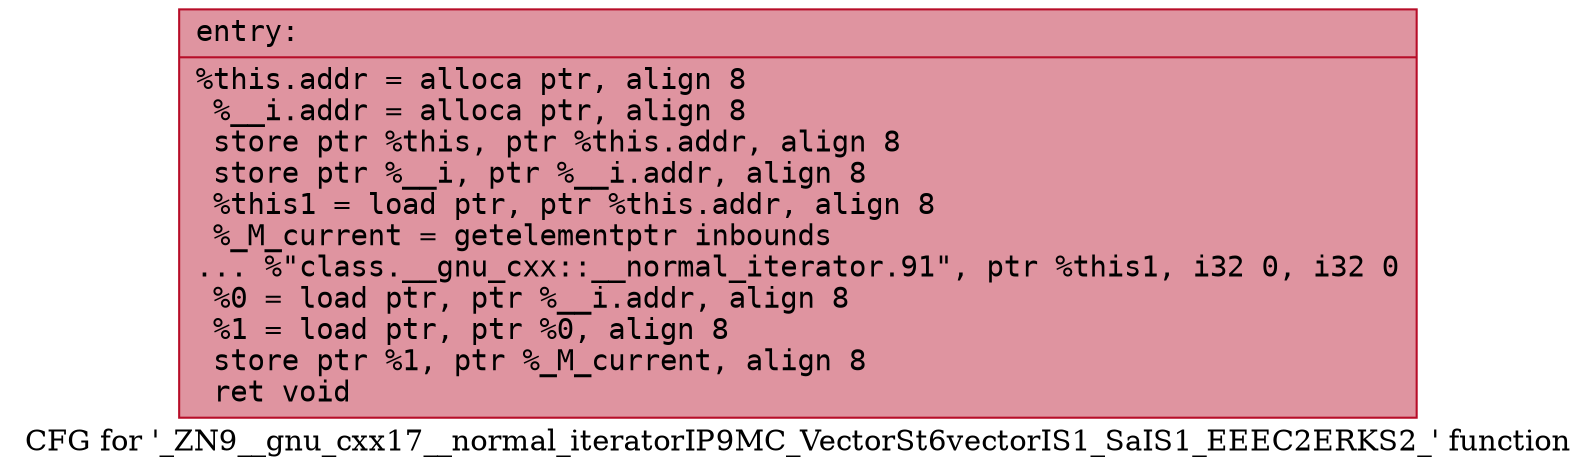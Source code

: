digraph "CFG for '_ZN9__gnu_cxx17__normal_iteratorIP9MC_VectorSt6vectorIS1_SaIS1_EEEC2ERKS2_' function" {
	label="CFG for '_ZN9__gnu_cxx17__normal_iteratorIP9MC_VectorSt6vectorIS1_SaIS1_EEEC2ERKS2_' function";

	Node0x55dab4801cf0 [shape=record,color="#b70d28ff", style=filled, fillcolor="#b70d2870" fontname="Courier",label="{entry:\l|  %this.addr = alloca ptr, align 8\l  %__i.addr = alloca ptr, align 8\l  store ptr %this, ptr %this.addr, align 8\l  store ptr %__i, ptr %__i.addr, align 8\l  %this1 = load ptr, ptr %this.addr, align 8\l  %_M_current = getelementptr inbounds\l... %\"class.__gnu_cxx::__normal_iterator.91\", ptr %this1, i32 0, i32 0\l  %0 = load ptr, ptr %__i.addr, align 8\l  %1 = load ptr, ptr %0, align 8\l  store ptr %1, ptr %_M_current, align 8\l  ret void\l}"];
}
